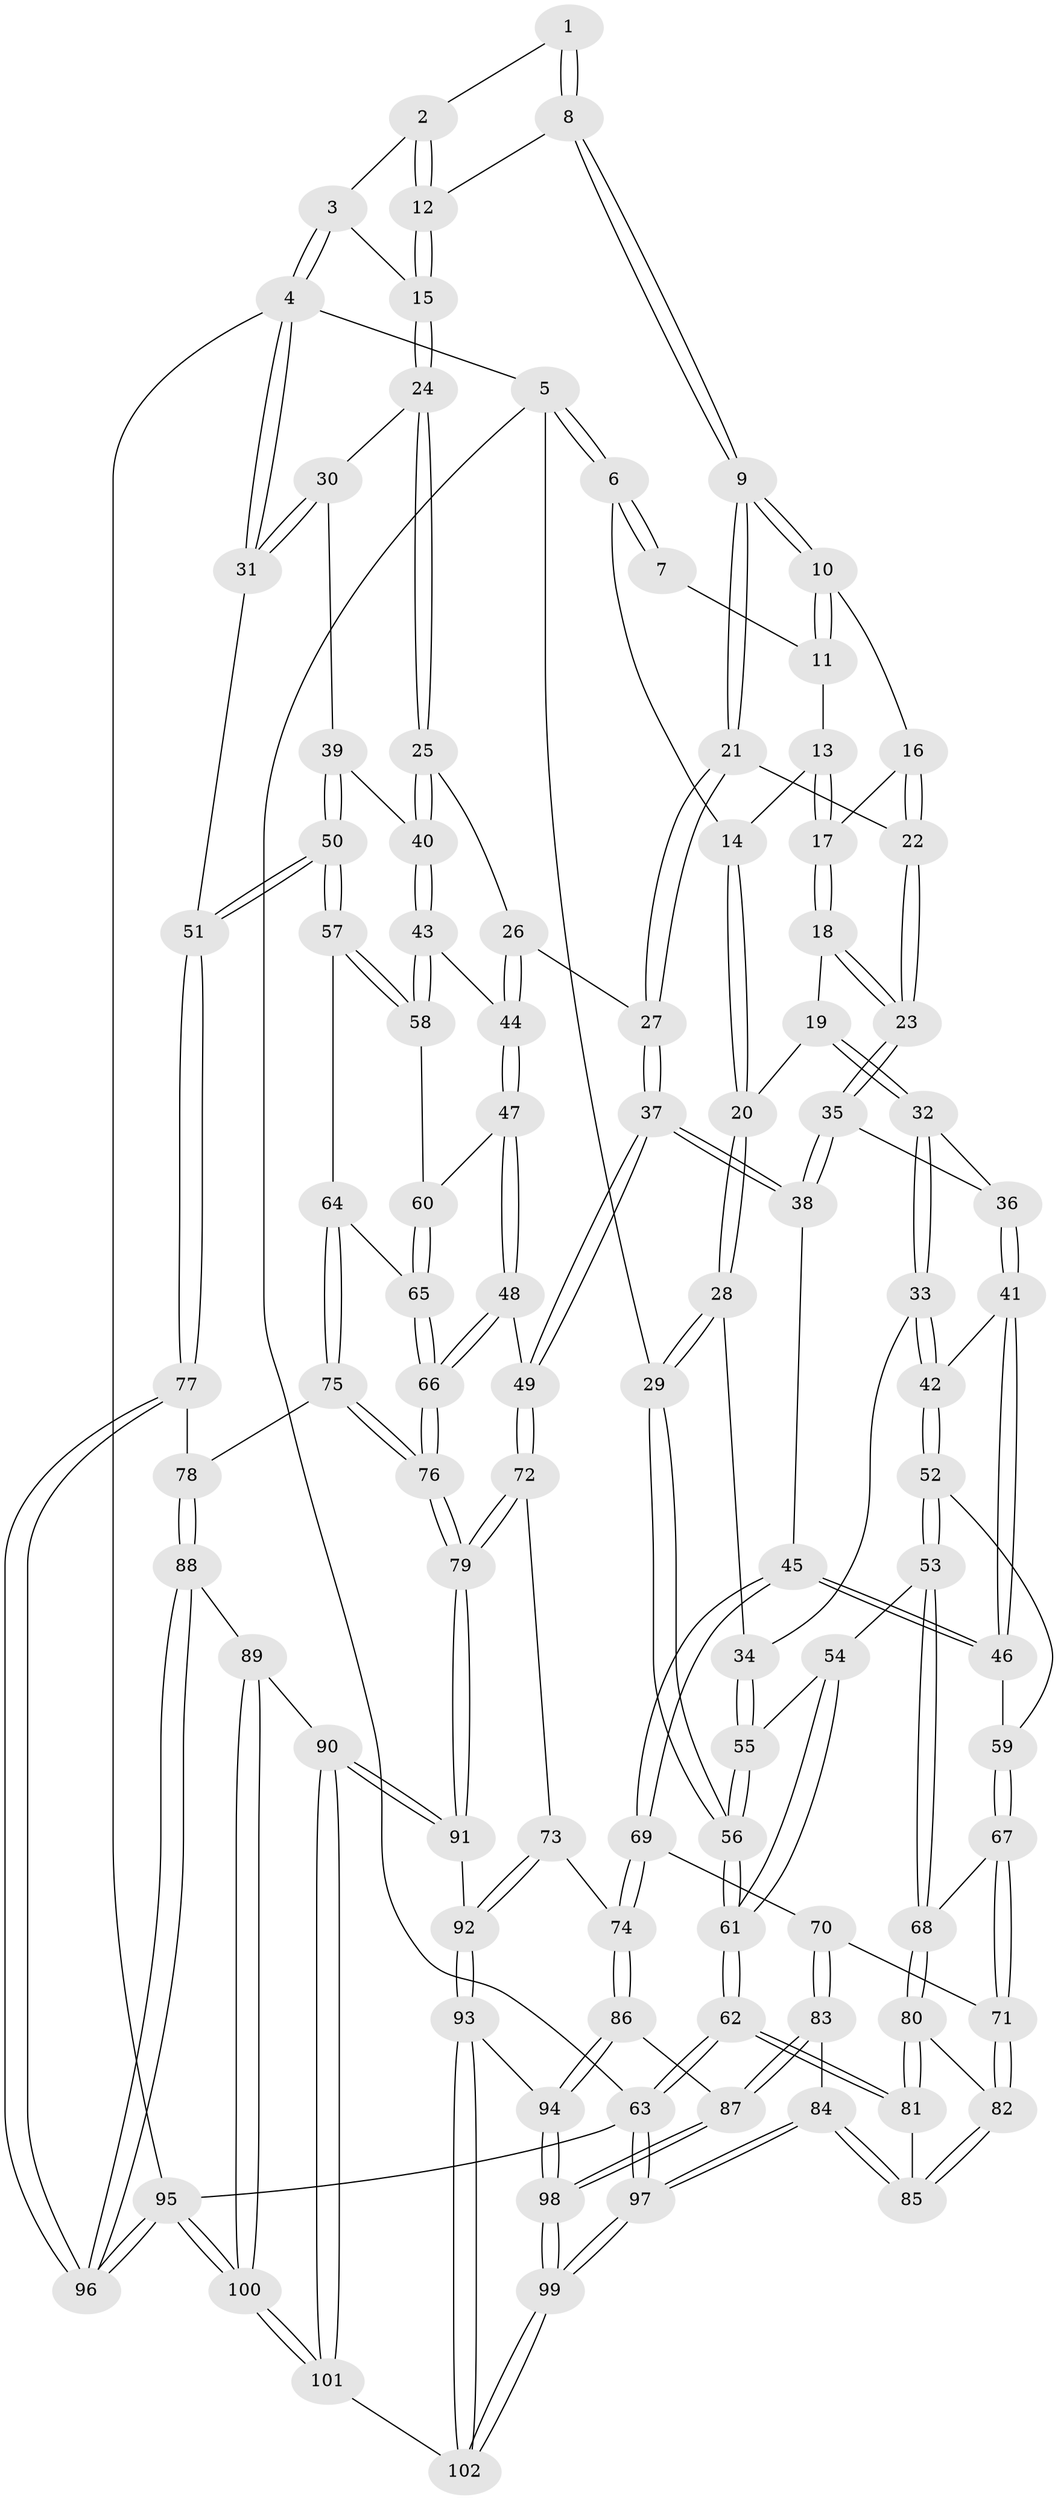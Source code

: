 // Generated by graph-tools (version 1.1) at 2025/38/02/21/25 10:38:58]
// undirected, 102 vertices, 252 edges
graph export_dot {
graph [start="1"]
  node [color=gray90,style=filled];
  1 [pos="+0.38795289407556227+0"];
  2 [pos="+0.6983937093166184+0"];
  3 [pos="+0.7266016017034659+0"];
  4 [pos="+1+0"];
  5 [pos="+0+0"];
  6 [pos="+0+0"];
  7 [pos="+0.2975197512984999+0"];
  8 [pos="+0.5139334314417187+0.12750501216433688"];
  9 [pos="+0.5087145827567955+0.13306504926733434"];
  10 [pos="+0.3536018201780081+0.07583135501952556"];
  11 [pos="+0.30487814456232115+0"];
  12 [pos="+0.5147123118330904+0.12692998739514139"];
  13 [pos="+0.1964319441516135+0.11874777785954066"];
  14 [pos="+0.1693633830529157+0.14045880274827613"];
  15 [pos="+0.7483000252550454+0.13787377444586035"];
  16 [pos="+0.3362133065586303+0.12054473270639557"];
  17 [pos="+0.3235082944414893+0.13336385117479743"];
  18 [pos="+0.29773292396184275+0.1778304640493381"];
  19 [pos="+0.2362381855563562+0.23072931960999346"];
  20 [pos="+0.16554018182875352+0.1706662918142554"];
  21 [pos="+0.5074454859869659+0.22044395318500729"];
  22 [pos="+0.42378172276372744+0.24462141037516316"];
  23 [pos="+0.3848370439463038+0.2858478769367468"];
  24 [pos="+0.7581087598503575+0.16614011586488006"];
  25 [pos="+0.6591861083672254+0.2811352810473281"];
  26 [pos="+0.6137831256155531+0.30119618089664035"];
  27 [pos="+0.5911838547188865+0.305391148607664"];
  28 [pos="+0+0.259410361938072"];
  29 [pos="+0+0.20536889447319776"];
  30 [pos="+0.8527949646155457+0.20812497564783392"];
  31 [pos="+1+0.1038959665280043"];
  32 [pos="+0.23759407863373186+0.2881939194341375"];
  33 [pos="+0.11947970488351915+0.3469250563531033"];
  34 [pos="+0.07570059237614936+0.33490414897260473"];
  35 [pos="+0.3597574178299327+0.3359071099508078"];
  36 [pos="+0.2807784575628374+0.3193812583353156"];
  37 [pos="+0.48350389961112933+0.4799623916584096"];
  38 [pos="+0.4263554518990558+0.45614121867617713"];
  39 [pos="+0.8622545826406122+0.3582723397457733"];
  40 [pos="+0.7655027261958951+0.39132952978678626"];
  41 [pos="+0.2491326194088555+0.40457968125505717"];
  42 [pos="+0.15559136179425126+0.41166728253981966"];
  43 [pos="+0.7534469178515756+0.4270604222424587"];
  44 [pos="+0.6903197974607043+0.4473128298738967"];
  45 [pos="+0.28965315858598406+0.5026586802661597"];
  46 [pos="+0.2888892186890749+0.5025310877931335"];
  47 [pos="+0.6464623374720966+0.5103471203841966"];
  48 [pos="+0.5513506924711946+0.5338735749638602"];
  49 [pos="+0.5109673224838654+0.5332934272093277"];
  50 [pos="+1+0.5248861581583344"];
  51 [pos="+1+0.5539352142856363"];
  52 [pos="+0.15857968218237944+0.43187413908623645"];
  53 [pos="+0.08615144770665989+0.5875822468975798"];
  54 [pos="+0.07623343705704277+0.5840088736128397"];
  55 [pos="+0.06249409607214755+0.43563058173474556"];
  56 [pos="+0+0.5498017091369702"];
  57 [pos="+0.870774749189509+0.5403198901535521"];
  58 [pos="+0.7898503383127455+0.5006375345281834"];
  59 [pos="+0.2716560772296916+0.5059038231001608"];
  60 [pos="+0.7056579014546323+0.5335332005593864"];
  61 [pos="+0+0.5524061049845148"];
  62 [pos="+0+1"];
  63 [pos="+0+1"];
  64 [pos="+0.8314868491711458+0.5742402803987728"];
  65 [pos="+0.7298631915973773+0.5975924717361649"];
  66 [pos="+0.7085039280449441+0.6462715701230226"];
  67 [pos="+0.13408380167812559+0.602095956480032"];
  68 [pos="+0.10408136910591038+0.6029223641809678"];
  69 [pos="+0.3131069775304016+0.68516058490285"];
  70 [pos="+0.30600875496588814+0.687197554957401"];
  71 [pos="+0.2896723613664873+0.6881837094015946"];
  72 [pos="+0.4936685946624714+0.6151231673146706"];
  73 [pos="+0.43703950098789773+0.6898135193408275"];
  74 [pos="+0.41916013552645365+0.701469373837365"];
  75 [pos="+0.7698872933637791+0.7098300621460755"];
  76 [pos="+0.721645704774203+0.7226477785703747"];
  77 [pos="+1+0.5871473614813527"];
  78 [pos="+0.8730950900451717+0.7273886668706573"];
  79 [pos="+0.6910876945138089+0.7592900140046825"];
  80 [pos="+0.10149808561061419+0.6499372564189676"];
  81 [pos="+0.05269148349568654+0.796512353142996"];
  82 [pos="+0.20599813058049882+0.7707775022396225"];
  83 [pos="+0.2800398779241831+0.8545874823650468"];
  84 [pos="+0.20106892357356881+0.830303662770777"];
  85 [pos="+0.19126286108947943+0.814106174358595"];
  86 [pos="+0.4017577300780624+0.8431875139891537"];
  87 [pos="+0.3037628116422158+0.8724165166930207"];
  88 [pos="+0.8572840181774866+0.8712264702299582"];
  89 [pos="+0.8554928110169919+0.8742320273426682"];
  90 [pos="+0.6958008742454923+0.8798564013109708"];
  91 [pos="+0.6784742466975929+0.8415829000464518"];
  92 [pos="+0.5821460394309638+0.8302860477866975"];
  93 [pos="+0.4577413313759003+0.897412984000841"];
  94 [pos="+0.4337482079835183+0.8834397127160303"];
  95 [pos="+1+1"];
  96 [pos="+1+0.7088506015519026"];
  97 [pos="+0.038818622994041686+1"];
  98 [pos="+0.23810637003040316+1"];
  99 [pos="+0.20463542822739786+1"];
  100 [pos="+1+1"];
  101 [pos="+0.627538094504852+1"];
  102 [pos="+0.5994581918428008+1"];
  1 -- 2;
  1 -- 8;
  1 -- 8;
  2 -- 3;
  2 -- 12;
  2 -- 12;
  3 -- 4;
  3 -- 4;
  3 -- 15;
  4 -- 5;
  4 -- 31;
  4 -- 31;
  4 -- 95;
  5 -- 6;
  5 -- 6;
  5 -- 29;
  5 -- 63;
  6 -- 7;
  6 -- 7;
  6 -- 14;
  7 -- 11;
  8 -- 9;
  8 -- 9;
  8 -- 12;
  9 -- 10;
  9 -- 10;
  9 -- 21;
  9 -- 21;
  10 -- 11;
  10 -- 11;
  10 -- 16;
  11 -- 13;
  12 -- 15;
  12 -- 15;
  13 -- 14;
  13 -- 17;
  13 -- 17;
  14 -- 20;
  14 -- 20;
  15 -- 24;
  15 -- 24;
  16 -- 17;
  16 -- 22;
  16 -- 22;
  17 -- 18;
  17 -- 18;
  18 -- 19;
  18 -- 23;
  18 -- 23;
  19 -- 20;
  19 -- 32;
  19 -- 32;
  20 -- 28;
  20 -- 28;
  21 -- 22;
  21 -- 27;
  21 -- 27;
  22 -- 23;
  22 -- 23;
  23 -- 35;
  23 -- 35;
  24 -- 25;
  24 -- 25;
  24 -- 30;
  25 -- 26;
  25 -- 40;
  25 -- 40;
  26 -- 27;
  26 -- 44;
  26 -- 44;
  27 -- 37;
  27 -- 37;
  28 -- 29;
  28 -- 29;
  28 -- 34;
  29 -- 56;
  29 -- 56;
  30 -- 31;
  30 -- 31;
  30 -- 39;
  31 -- 51;
  32 -- 33;
  32 -- 33;
  32 -- 36;
  33 -- 34;
  33 -- 42;
  33 -- 42;
  34 -- 55;
  34 -- 55;
  35 -- 36;
  35 -- 38;
  35 -- 38;
  36 -- 41;
  36 -- 41;
  37 -- 38;
  37 -- 38;
  37 -- 49;
  37 -- 49;
  38 -- 45;
  39 -- 40;
  39 -- 50;
  39 -- 50;
  40 -- 43;
  40 -- 43;
  41 -- 42;
  41 -- 46;
  41 -- 46;
  42 -- 52;
  42 -- 52;
  43 -- 44;
  43 -- 58;
  43 -- 58;
  44 -- 47;
  44 -- 47;
  45 -- 46;
  45 -- 46;
  45 -- 69;
  45 -- 69;
  46 -- 59;
  47 -- 48;
  47 -- 48;
  47 -- 60;
  48 -- 49;
  48 -- 66;
  48 -- 66;
  49 -- 72;
  49 -- 72;
  50 -- 51;
  50 -- 51;
  50 -- 57;
  50 -- 57;
  51 -- 77;
  51 -- 77;
  52 -- 53;
  52 -- 53;
  52 -- 59;
  53 -- 54;
  53 -- 68;
  53 -- 68;
  54 -- 55;
  54 -- 61;
  54 -- 61;
  55 -- 56;
  55 -- 56;
  56 -- 61;
  56 -- 61;
  57 -- 58;
  57 -- 58;
  57 -- 64;
  58 -- 60;
  59 -- 67;
  59 -- 67;
  60 -- 65;
  60 -- 65;
  61 -- 62;
  61 -- 62;
  62 -- 63;
  62 -- 63;
  62 -- 81;
  62 -- 81;
  63 -- 97;
  63 -- 97;
  63 -- 95;
  64 -- 65;
  64 -- 75;
  64 -- 75;
  65 -- 66;
  65 -- 66;
  66 -- 76;
  66 -- 76;
  67 -- 68;
  67 -- 71;
  67 -- 71;
  68 -- 80;
  68 -- 80;
  69 -- 70;
  69 -- 74;
  69 -- 74;
  70 -- 71;
  70 -- 83;
  70 -- 83;
  71 -- 82;
  71 -- 82;
  72 -- 73;
  72 -- 79;
  72 -- 79;
  73 -- 74;
  73 -- 92;
  73 -- 92;
  74 -- 86;
  74 -- 86;
  75 -- 76;
  75 -- 76;
  75 -- 78;
  76 -- 79;
  76 -- 79;
  77 -- 78;
  77 -- 96;
  77 -- 96;
  78 -- 88;
  78 -- 88;
  79 -- 91;
  79 -- 91;
  80 -- 81;
  80 -- 81;
  80 -- 82;
  81 -- 85;
  82 -- 85;
  82 -- 85;
  83 -- 84;
  83 -- 87;
  83 -- 87;
  84 -- 85;
  84 -- 85;
  84 -- 97;
  84 -- 97;
  86 -- 87;
  86 -- 94;
  86 -- 94;
  87 -- 98;
  87 -- 98;
  88 -- 89;
  88 -- 96;
  88 -- 96;
  89 -- 90;
  89 -- 100;
  89 -- 100;
  90 -- 91;
  90 -- 91;
  90 -- 101;
  90 -- 101;
  91 -- 92;
  92 -- 93;
  92 -- 93;
  93 -- 94;
  93 -- 102;
  93 -- 102;
  94 -- 98;
  94 -- 98;
  95 -- 96;
  95 -- 96;
  95 -- 100;
  95 -- 100;
  97 -- 99;
  97 -- 99;
  98 -- 99;
  98 -- 99;
  99 -- 102;
  99 -- 102;
  100 -- 101;
  100 -- 101;
  101 -- 102;
}
